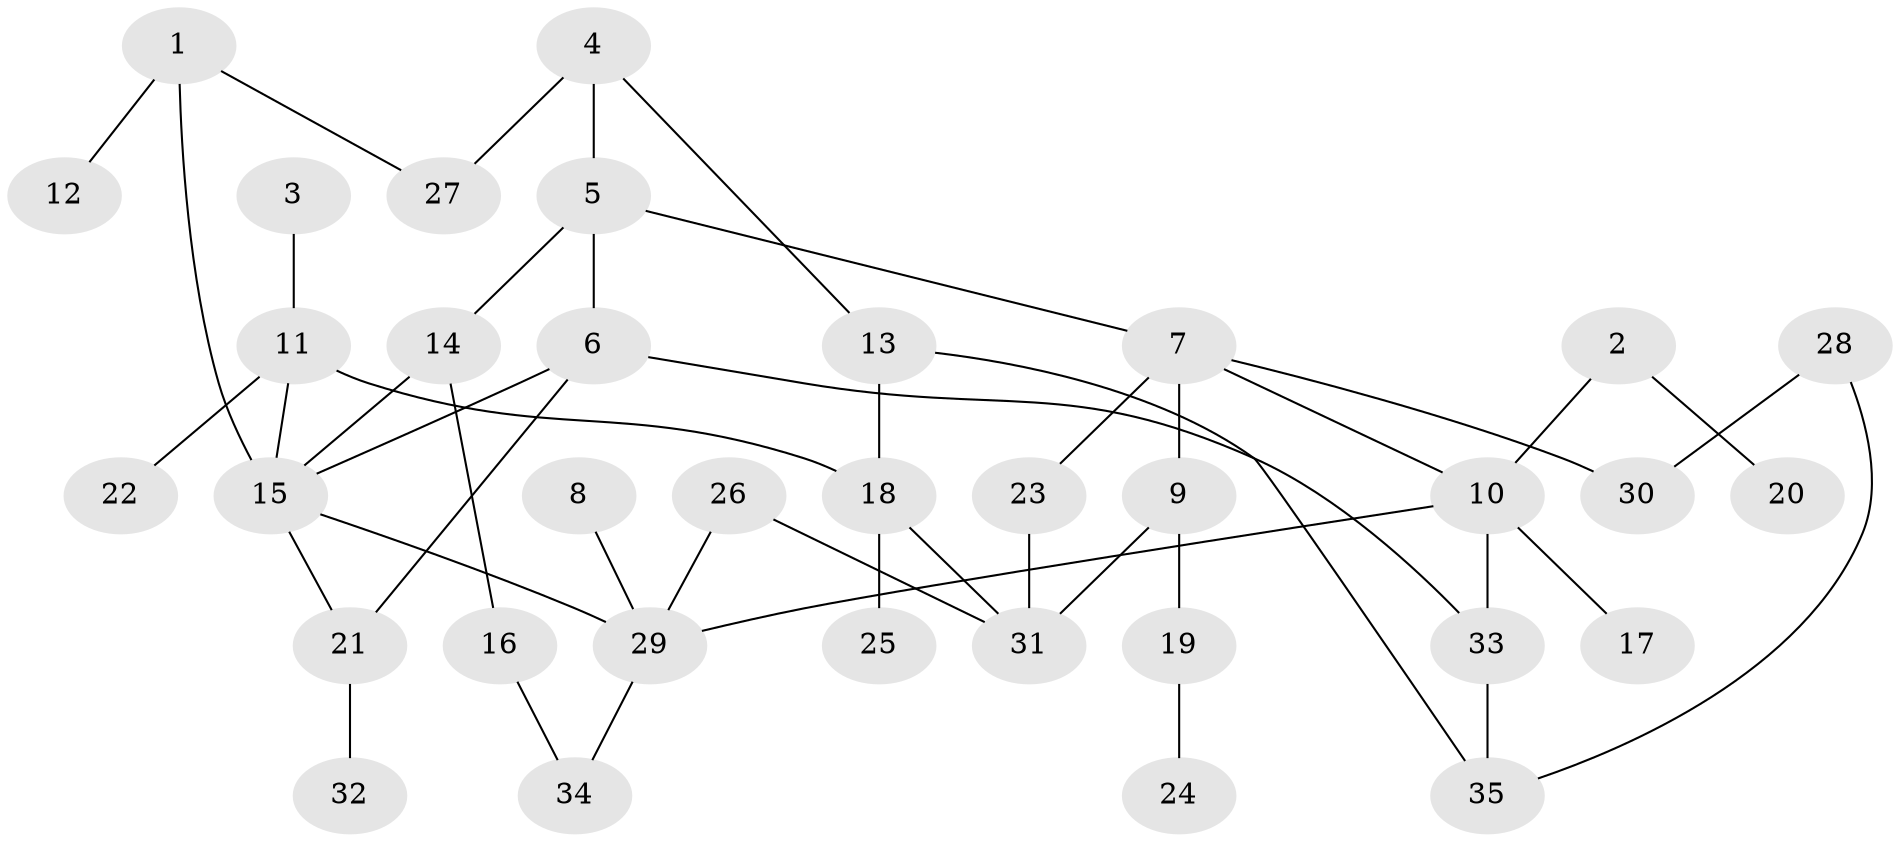 // original degree distribution, {8: 0.014492753623188406, 7: 0.028985507246376812, 1: 0.37681159420289856, 2: 0.21739130434782608, 3: 0.21739130434782608, 4: 0.10144927536231885, 5: 0.043478260869565216}
// Generated by graph-tools (version 1.1) at 2025/01/03/09/25 03:01:08]
// undirected, 35 vertices, 46 edges
graph export_dot {
graph [start="1"]
  node [color=gray90,style=filled];
  1;
  2;
  3;
  4;
  5;
  6;
  7;
  8;
  9;
  10;
  11;
  12;
  13;
  14;
  15;
  16;
  17;
  18;
  19;
  20;
  21;
  22;
  23;
  24;
  25;
  26;
  27;
  28;
  29;
  30;
  31;
  32;
  33;
  34;
  35;
  1 -- 12 [weight=1.0];
  1 -- 15 [weight=1.0];
  1 -- 27 [weight=1.0];
  2 -- 10 [weight=1.0];
  2 -- 20 [weight=1.0];
  3 -- 11 [weight=1.0];
  4 -- 5 [weight=2.0];
  4 -- 13 [weight=1.0];
  4 -- 27 [weight=1.0];
  5 -- 6 [weight=1.0];
  5 -- 7 [weight=1.0];
  5 -- 14 [weight=1.0];
  6 -- 15 [weight=1.0];
  6 -- 21 [weight=2.0];
  6 -- 33 [weight=1.0];
  7 -- 9 [weight=1.0];
  7 -- 10 [weight=1.0];
  7 -- 23 [weight=1.0];
  7 -- 30 [weight=1.0];
  8 -- 29 [weight=1.0];
  9 -- 19 [weight=1.0];
  9 -- 31 [weight=1.0];
  10 -- 17 [weight=1.0];
  10 -- 29 [weight=1.0];
  10 -- 33 [weight=1.0];
  11 -- 15 [weight=1.0];
  11 -- 18 [weight=1.0];
  11 -- 22 [weight=1.0];
  13 -- 18 [weight=1.0];
  13 -- 35 [weight=1.0];
  14 -- 15 [weight=1.0];
  14 -- 16 [weight=1.0];
  15 -- 21 [weight=1.0];
  15 -- 29 [weight=1.0];
  16 -- 34 [weight=1.0];
  18 -- 25 [weight=1.0];
  18 -- 31 [weight=1.0];
  19 -- 24 [weight=1.0];
  21 -- 32 [weight=1.0];
  23 -- 31 [weight=1.0];
  26 -- 29 [weight=1.0];
  26 -- 31 [weight=1.0];
  28 -- 30 [weight=1.0];
  28 -- 35 [weight=1.0];
  29 -- 34 [weight=1.0];
  33 -- 35 [weight=1.0];
}
